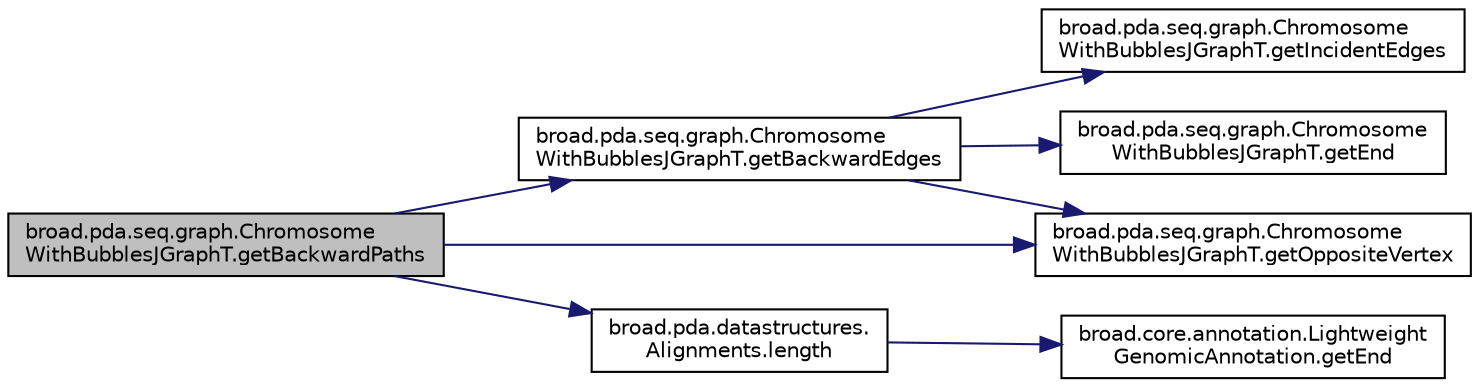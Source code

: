 digraph "broad.pda.seq.graph.ChromosomeWithBubblesJGraphT.getBackwardPaths"
{
  edge [fontname="Helvetica",fontsize="10",labelfontname="Helvetica",labelfontsize="10"];
  node [fontname="Helvetica",fontsize="10",shape=record];
  rankdir="LR";
  Node1 [label="broad.pda.seq.graph.Chromosome\lWithBubblesJGraphT.getBackwardPaths",height=0.2,width=0.4,color="black", fillcolor="grey75", style="filled" fontcolor="black"];
  Node1 -> Node2 [color="midnightblue",fontsize="10",style="solid"];
  Node2 [label="broad.pda.seq.graph.Chromosome\lWithBubblesJGraphT.getBackwardEdges",height=0.2,width=0.4,color="black", fillcolor="white", style="filled",URL="$classbroad_1_1pda_1_1seq_1_1graph_1_1_chromosome_with_bubbles_j_graph_t.html#affa018ef5e00f853738fd8a21f32c949"];
  Node2 -> Node3 [color="midnightblue",fontsize="10",style="solid"];
  Node3 [label="broad.pda.seq.graph.Chromosome\lWithBubblesJGraphT.getIncidentEdges",height=0.2,width=0.4,color="black", fillcolor="white", style="filled",URL="$classbroad_1_1pda_1_1seq_1_1graph_1_1_chromosome_with_bubbles_j_graph_t.html#a445a09bc5b15d604661680071b926a38"];
  Node2 -> Node4 [color="midnightblue",fontsize="10",style="solid"];
  Node4 [label="broad.pda.seq.graph.Chromosome\lWithBubblesJGraphT.getOppositeVertex",height=0.2,width=0.4,color="black", fillcolor="white", style="filled",URL="$classbroad_1_1pda_1_1seq_1_1graph_1_1_chromosome_with_bubbles_j_graph_t.html#a25152ad6fcc6df9039f78c2b408fc717"];
  Node2 -> Node5 [color="midnightblue",fontsize="10",style="solid"];
  Node5 [label="broad.pda.seq.graph.Chromosome\lWithBubblesJGraphT.getEnd",height=0.2,width=0.4,color="black", fillcolor="white", style="filled",URL="$classbroad_1_1pda_1_1seq_1_1graph_1_1_chromosome_with_bubbles_j_graph_t.html#a0837c3a39bc327a0e2e249a92c98a1aa"];
  Node1 -> Node4 [color="midnightblue",fontsize="10",style="solid"];
  Node1 -> Node6 [color="midnightblue",fontsize="10",style="solid"];
  Node6 [label="broad.pda.datastructures.\lAlignments.length",height=0.2,width=0.4,color="black", fillcolor="white", style="filled",URL="$classbroad_1_1pda_1_1datastructures_1_1_alignments.html#a1e008aad6fcf252184b0b623ac992ac3"];
  Node6 -> Node7 [color="midnightblue",fontsize="10",style="solid"];
  Node7 [label="broad.core.annotation.Lightweight\lGenomicAnnotation.getEnd",height=0.2,width=0.4,color="black", fillcolor="white", style="filled",URL="$interfacebroad_1_1core_1_1annotation_1_1_lightweight_genomic_annotation.html#a68b4fd4cda3321ffd91dd427df9b24a7"];
}
